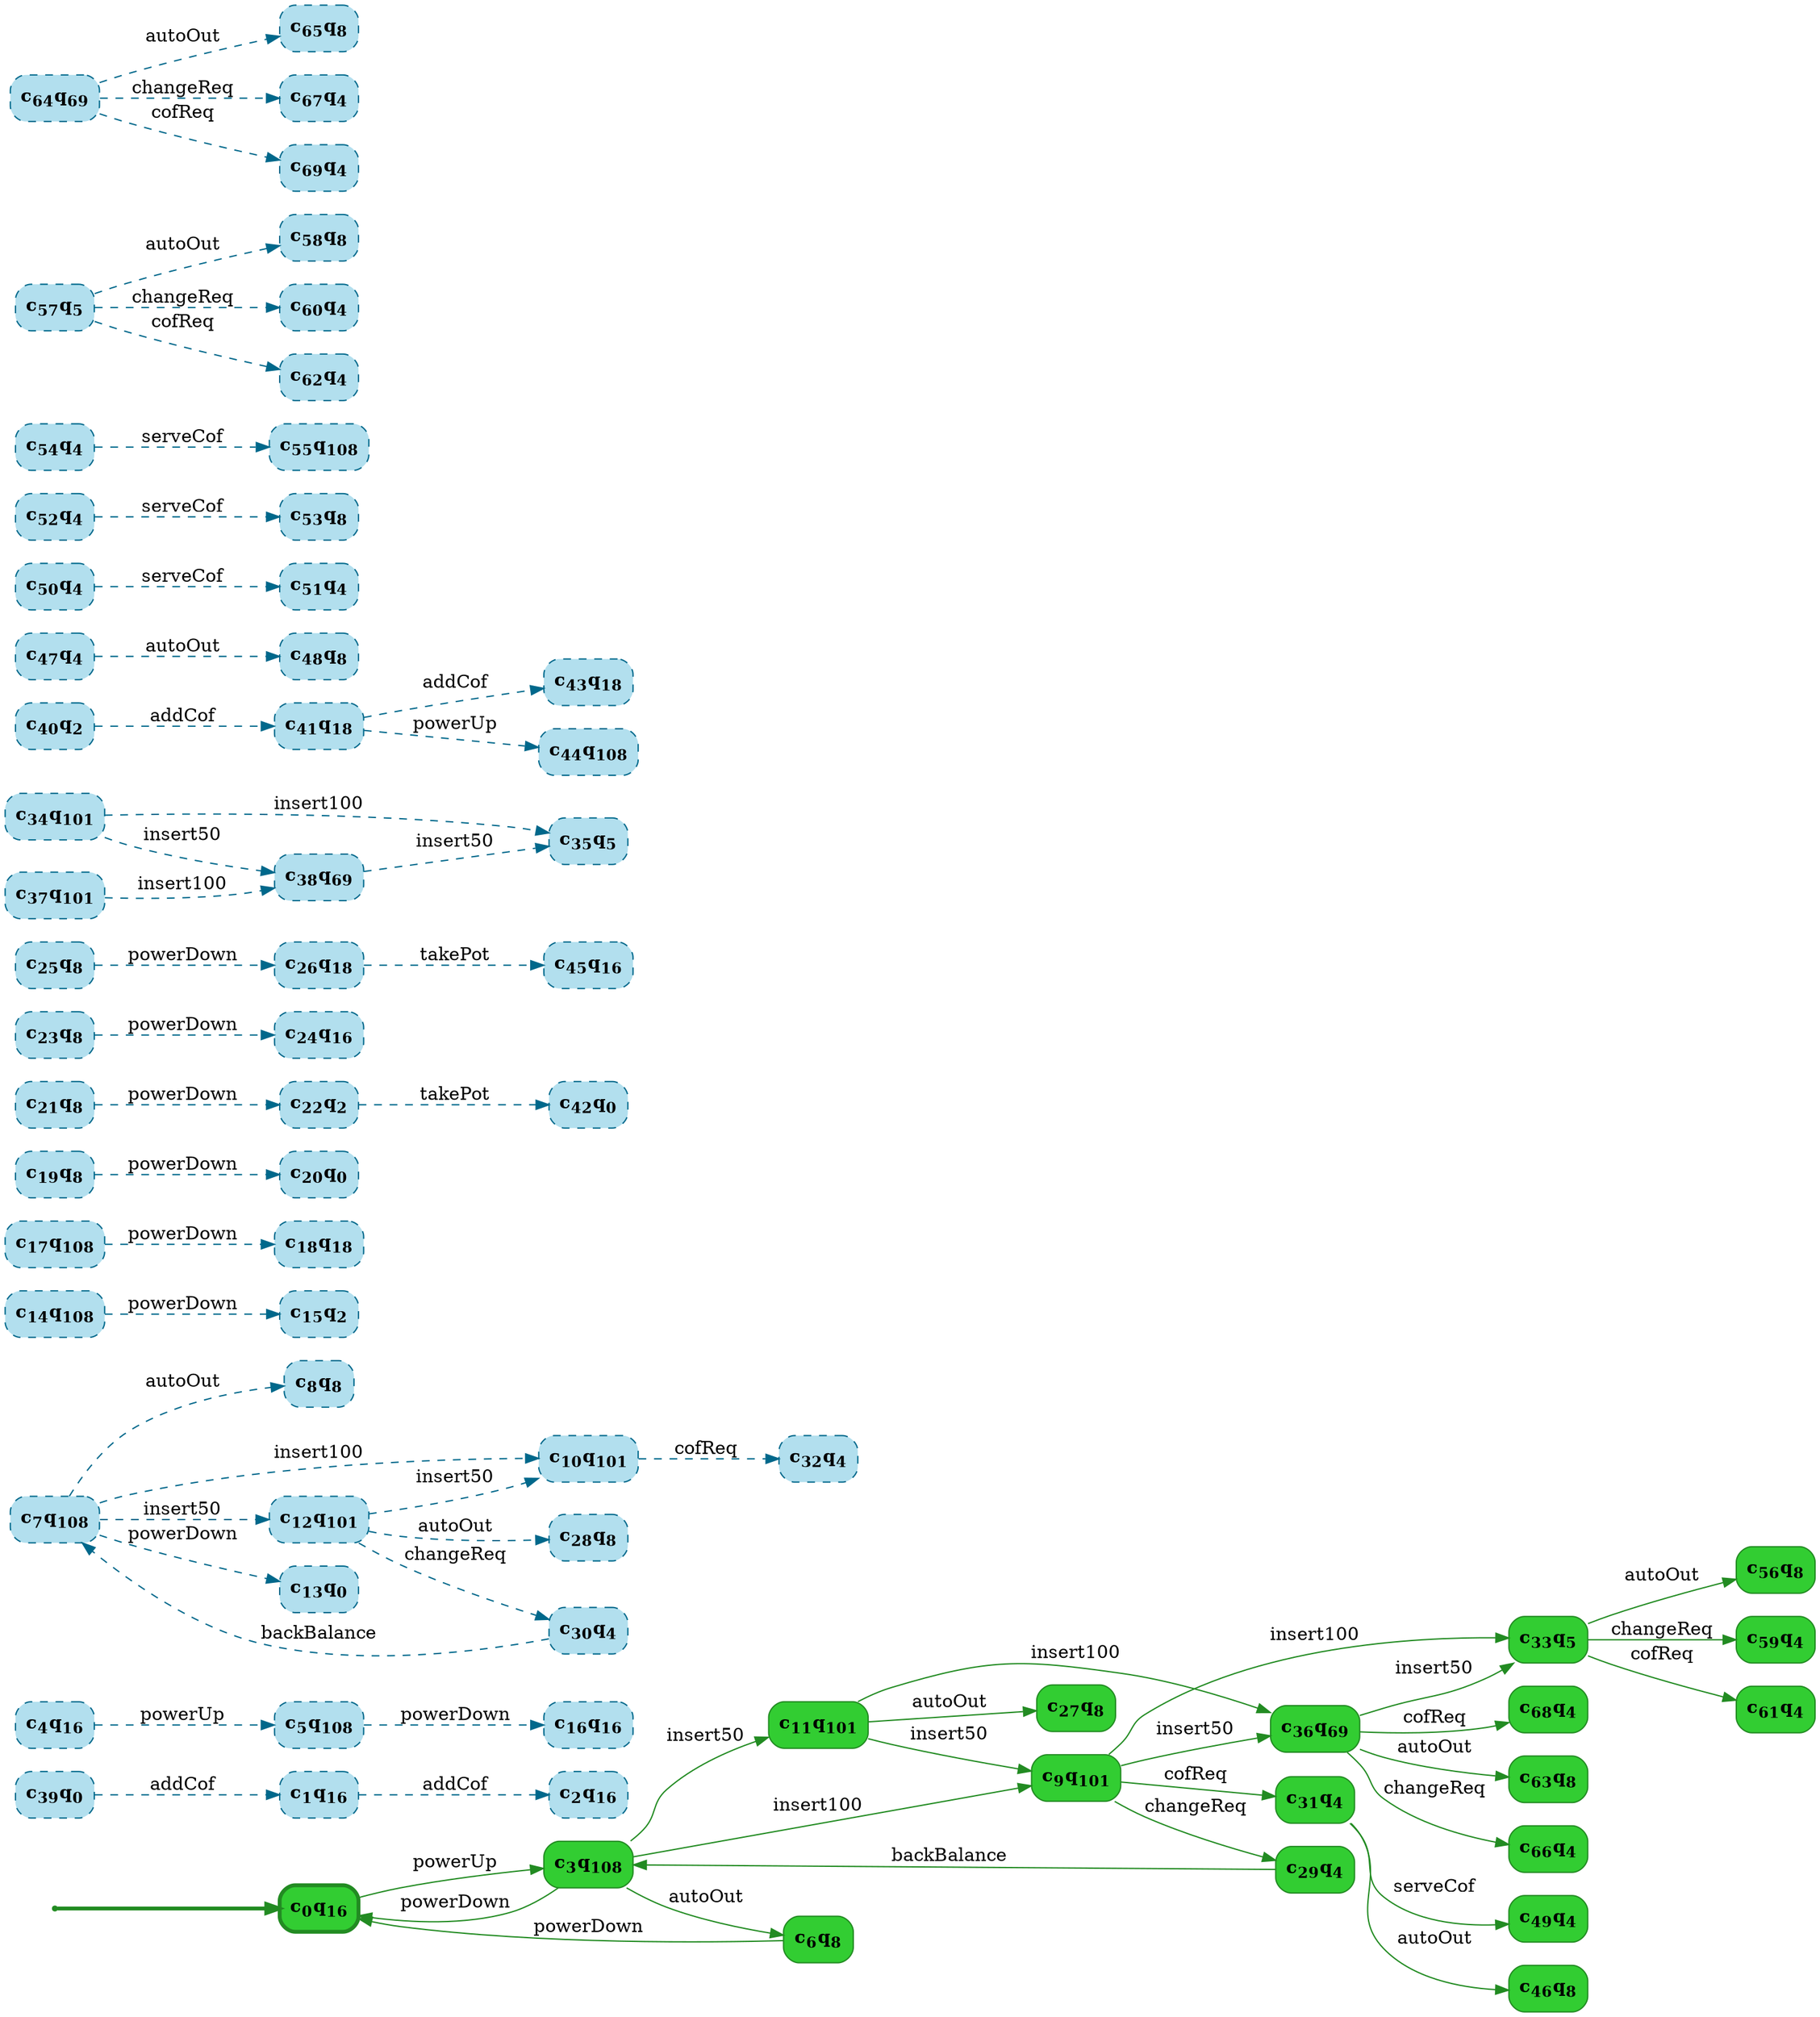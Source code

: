 digraph g {

	rankdir="LR"

	__invisible__[shape="point", color="forestgreen"]
	c0q16[label=<<b>c<sub>0</sub>q<sub>16</sub></b>>, shape="box", style="rounded, filled", fillcolor="limegreen", color="forestgreen", penwidth=3] // Initial
	c3q108[label=<<b>c<sub>3</sub>q<sub>108</sub></b>>, shape="box", style="rounded, filled", fillcolor="limegreen", color="forestgreen"]
	c6q8[label=<<b>c<sub>6</sub>q<sub>8</sub></b>>, shape="box", style="rounded, filled", fillcolor="limegreen", color="forestgreen"]
	c9q101[label=<<b>c<sub>9</sub>q<sub>101</sub></b>>, shape="box", style="rounded, filled", fillcolor="limegreen", color="forestgreen"]
	c29q4[label=<<b>c<sub>29</sub>q<sub>4</sub></b>>, shape="box", style="rounded, filled", fillcolor="limegreen", color="forestgreen"]
	c31q4[label=<<b>c<sub>31</sub>q<sub>4</sub></b>>, shape="box", style="rounded, filled", fillcolor="limegreen", color="forestgreen"]
	c46q8[label=<<b>c<sub>46</sub>q<sub>8</sub></b>>, shape="box", style="rounded, filled", fillcolor="limegreen", color="forestgreen"]
	c49q4[label=<<b>c<sub>49</sub>q<sub>4</sub></b>>, shape="box", style="rounded, filled", fillcolor="limegreen", color="forestgreen"]
	c33q5[label=<<b>c<sub>33</sub>q<sub>5</sub></b>>, shape="box", style="rounded, filled", fillcolor="limegreen", color="forestgreen"]
	c56q8[label=<<b>c<sub>56</sub>q<sub>8</sub></b>>, shape="box", style="rounded, filled", fillcolor="limegreen", color="forestgreen"]
	c59q4[label=<<b>c<sub>59</sub>q<sub>4</sub></b>>, shape="box", style="rounded, filled", fillcolor="limegreen", color="forestgreen"]
	c61q4[label=<<b>c<sub>61</sub>q<sub>4</sub></b>>, shape="box", style="rounded, filled", fillcolor="limegreen", color="forestgreen"]
	c36q69[label=<<b>c<sub>36</sub>q<sub>69</sub></b>>, shape="box", style="rounded, filled", fillcolor="limegreen", color="forestgreen"]
	c63q8[label=<<b>c<sub>63</sub>q<sub>8</sub></b>>, shape="box", style="rounded, filled", fillcolor="limegreen", color="forestgreen"]
	c66q4[label=<<b>c<sub>66</sub>q<sub>4</sub></b>>, shape="box", style="rounded, filled", fillcolor="limegreen", color="forestgreen"]
	c68q4[label=<<b>c<sub>68</sub>q<sub>4</sub></b>>, shape="box", style="rounded, filled", fillcolor="limegreen", color="forestgreen"]
	c11q101[label=<<b>c<sub>11</sub>q<sub>101</sub></b>>, shape="box", style="rounded, filled", fillcolor="limegreen", color="forestgreen"]
	c27q8[label=<<b>c<sub>27</sub>q<sub>8</sub></b>>, shape="box", style="rounded, filled", fillcolor="limegreen", color="forestgreen"]
	c1q16[label=<<b>c<sub>1</sub>q<sub>16</sub></b>>, shape="box", style="rounded, filled, dashed", fillcolor="lightblue2", color="deepskyblue4"]
	c2q16[label=<<b>c<sub>2</sub>q<sub>16</sub></b>>, shape="box", style="rounded, filled, dashed", fillcolor="lightblue2", color="deepskyblue4"]
	c4q16[label=<<b>c<sub>4</sub>q<sub>16</sub></b>>, shape="box", style="rounded, filled, dashed", fillcolor="lightblue2", color="deepskyblue4"]
	c5q108[label=<<b>c<sub>5</sub>q<sub>108</sub></b>>, shape="box", style="rounded, filled, dashed", fillcolor="lightblue2", color="deepskyblue4"]
	c7q108[label=<<b>c<sub>7</sub>q<sub>108</sub></b>>, shape="box", style="rounded, filled, dashed", fillcolor="lightblue2", color="deepskyblue4"]
	c8q8[label=<<b>c<sub>8</sub>q<sub>8</sub></b>>, shape="box", style="rounded, filled, dashed", fillcolor="lightblue2", color="deepskyblue4"]
	c10q101[label=<<b>c<sub>10</sub>q<sub>101</sub></b>>, shape="box", style="rounded, filled, dashed", fillcolor="lightblue2", color="deepskyblue4"]
	c12q101[label=<<b>c<sub>12</sub>q<sub>101</sub></b>>, shape="box", style="rounded, filled, dashed", fillcolor="lightblue2", color="deepskyblue4"]
	c13q0[label=<<b>c<sub>13</sub>q<sub>0</sub></b>>, shape="box", style="rounded, filled, dashed", fillcolor="lightblue2", color="deepskyblue4"]
	c14q108[label=<<b>c<sub>14</sub>q<sub>108</sub></b>>, shape="box", style="rounded, filled, dashed", fillcolor="lightblue2", color="deepskyblue4"]
	c15q2[label=<<b>c<sub>15</sub>q<sub>2</sub></b>>, shape="box", style="rounded, filled, dashed", fillcolor="lightblue2", color="deepskyblue4"]
	c16q16[label=<<b>c<sub>16</sub>q<sub>16</sub></b>>, shape="box", style="rounded, filled, dashed", fillcolor="lightblue2", color="deepskyblue4"]
	c17q108[label=<<b>c<sub>17</sub>q<sub>108</sub></b>>, shape="box", style="rounded, filled, dashed", fillcolor="lightblue2", color="deepskyblue4"]
	c18q18[label=<<b>c<sub>18</sub>q<sub>18</sub></b>>, shape="box", style="rounded, filled, dashed", fillcolor="lightblue2", color="deepskyblue4"]
	c19q8[label=<<b>c<sub>19</sub>q<sub>8</sub></b>>, shape="box", style="rounded, filled, dashed", fillcolor="lightblue2", color="deepskyblue4"]
	c20q0[label=<<b>c<sub>20</sub>q<sub>0</sub></b>>, shape="box", style="rounded, filled, dashed", fillcolor="lightblue2", color="deepskyblue4"]
	c21q8[label=<<b>c<sub>21</sub>q<sub>8</sub></b>>, shape="box", style="rounded, filled, dashed", fillcolor="lightblue2", color="deepskyblue4"]
	c22q2[label=<<b>c<sub>22</sub>q<sub>2</sub></b>>, shape="box", style="rounded, filled, dashed", fillcolor="lightblue2", color="deepskyblue4"]
	c23q8[label=<<b>c<sub>23</sub>q<sub>8</sub></b>>, shape="box", style="rounded, filled, dashed", fillcolor="lightblue2", color="deepskyblue4"]
	c24q16[label=<<b>c<sub>24</sub>q<sub>16</sub></b>>, shape="box", style="rounded, filled, dashed", fillcolor="lightblue2", color="deepskyblue4"]
	c25q8[label=<<b>c<sub>25</sub>q<sub>8</sub></b>>, shape="box", style="rounded, filled, dashed", fillcolor="lightblue2", color="deepskyblue4"]
	c26q18[label=<<b>c<sub>26</sub>q<sub>18</sub></b>>, shape="box", style="rounded, filled, dashed", fillcolor="lightblue2", color="deepskyblue4"]
	c28q8[label=<<b>c<sub>28</sub>q<sub>8</sub></b>>, shape="box", style="rounded, filled, dashed", fillcolor="lightblue2", color="deepskyblue4"]
	c30q4[label=<<b>c<sub>30</sub>q<sub>4</sub></b>>, shape="box", style="rounded, filled, dashed", fillcolor="lightblue2", color="deepskyblue4"]
	c32q4[label=<<b>c<sub>32</sub>q<sub>4</sub></b>>, shape="box", style="rounded, filled, dashed", fillcolor="lightblue2", color="deepskyblue4"]
	c34q101[label=<<b>c<sub>34</sub>q<sub>101</sub></b>>, shape="box", style="rounded, filled, dashed", fillcolor="lightblue2", color="deepskyblue4"]
	c35q5[label=<<b>c<sub>35</sub>q<sub>5</sub></b>>, shape="box", style="rounded, filled, dashed", fillcolor="lightblue2", color="deepskyblue4"]
	c37q101[label=<<b>c<sub>37</sub>q<sub>101</sub></b>>, shape="box", style="rounded, filled, dashed", fillcolor="lightblue2", color="deepskyblue4"]
	c38q69[label=<<b>c<sub>38</sub>q<sub>69</sub></b>>, shape="box", style="rounded, filled, dashed", fillcolor="lightblue2", color="deepskyblue4"]
	c39q0[label=<<b>c<sub>39</sub>q<sub>0</sub></b>>, shape="box", style="rounded, filled, dashed", fillcolor="lightblue2", color="deepskyblue4"]
	c40q2[label=<<b>c<sub>40</sub>q<sub>2</sub></b>>, shape="box", style="rounded, filled, dashed", fillcolor="lightblue2", color="deepskyblue4"]
	c41q18[label=<<b>c<sub>41</sub>q<sub>18</sub></b>>, shape="box", style="rounded, filled, dashed", fillcolor="lightblue2", color="deepskyblue4"]
	c42q0[label=<<b>c<sub>42</sub>q<sub>0</sub></b>>, shape="box", style="rounded, filled, dashed", fillcolor="lightblue2", color="deepskyblue4"]
	c43q18[label=<<b>c<sub>43</sub>q<sub>18</sub></b>>, shape="box", style="rounded, filled, dashed", fillcolor="lightblue2", color="deepskyblue4"]
	c44q108[label=<<b>c<sub>44</sub>q<sub>108</sub></b>>, shape="box", style="rounded, filled, dashed", fillcolor="lightblue2", color="deepskyblue4"]
	c45q16[label=<<b>c<sub>45</sub>q<sub>16</sub></b>>, shape="box", style="rounded, filled, dashed", fillcolor="lightblue2", color="deepskyblue4"]
	c47q4[label=<<b>c<sub>47</sub>q<sub>4</sub></b>>, shape="box", style="rounded, filled, dashed", fillcolor="lightblue2", color="deepskyblue4"]
	c48q8[label=<<b>c<sub>48</sub>q<sub>8</sub></b>>, shape="box", style="rounded, filled, dashed", fillcolor="lightblue2", color="deepskyblue4"]
	c50q4[label=<<b>c<sub>50</sub>q<sub>4</sub></b>>, shape="box", style="rounded, filled, dashed", fillcolor="lightblue2", color="deepskyblue4"]
	c51q4[label=<<b>c<sub>51</sub>q<sub>4</sub></b>>, shape="box", style="rounded, filled, dashed", fillcolor="lightblue2", color="deepskyblue4"]
	c52q4[label=<<b>c<sub>52</sub>q<sub>4</sub></b>>, shape="box", style="rounded, filled, dashed", fillcolor="lightblue2", color="deepskyblue4"]
	c53q8[label=<<b>c<sub>53</sub>q<sub>8</sub></b>>, shape="box", style="rounded, filled, dashed", fillcolor="lightblue2", color="deepskyblue4"]
	c54q4[label=<<b>c<sub>54</sub>q<sub>4</sub></b>>, shape="box", style="rounded, filled, dashed", fillcolor="lightblue2", color="deepskyblue4"]
	c55q108[label=<<b>c<sub>55</sub>q<sub>108</sub></b>>, shape="box", style="rounded, filled, dashed", fillcolor="lightblue2", color="deepskyblue4"]
	c57q5[label=<<b>c<sub>57</sub>q<sub>5</sub></b>>, shape="box", style="rounded, filled, dashed", fillcolor="lightblue2", color="deepskyblue4"]
	c58q8[label=<<b>c<sub>58</sub>q<sub>8</sub></b>>, shape="box", style="rounded, filled, dashed", fillcolor="lightblue2", color="deepskyblue4"]
	c60q4[label=<<b>c<sub>60</sub>q<sub>4</sub></b>>, shape="box", style="rounded, filled, dashed", fillcolor="lightblue2", color="deepskyblue4"]
	c62q4[label=<<b>c<sub>62</sub>q<sub>4</sub></b>>, shape="box", style="rounded, filled, dashed", fillcolor="lightblue2", color="deepskyblue4"]
	c64q69[label=<<b>c<sub>64</sub>q<sub>69</sub></b>>, shape="box", style="rounded, filled, dashed", fillcolor="lightblue2", color="deepskyblue4"]
	c65q8[label=<<b>c<sub>65</sub>q<sub>8</sub></b>>, shape="box", style="rounded, filled, dashed", fillcolor="lightblue2", color="deepskyblue4"]
	c67q4[label=<<b>c<sub>67</sub>q<sub>4</sub></b>>, shape="box", style="rounded, filled, dashed", fillcolor="lightblue2", color="deepskyblue4"]
	c69q4[label=<<b>c<sub>69</sub>q<sub>4</sub></b>>, shape="box", style="rounded, filled, dashed", fillcolor="lightblue2", color="deepskyblue4"]

	__invisible__ -> c0q16[penwidth=3, color="forestgreen"]
	c0q16 -> c3q108[label=<powerUp>, color="forestgreen"]
	c3q108 -> c6q8[label=<autoOut>, color="forestgreen"]
	c6q8 -> c0q16[label=<powerDown>, color="forestgreen"]
	c3q108 -> c9q101[label=<insert100>, color="forestgreen"]
	c9q101 -> c29q4[label=<changeReq>, color="forestgreen"]
	c29q4 -> c3q108[label=<backBalance>, color="forestgreen"]
	c9q101 -> c31q4[label=<cofReq>, color="forestgreen"]
	c31q4 -> c46q8[label=<autoOut>, color="forestgreen"]
	c31q4 -> c49q4[label=<serveCof>, color="forestgreen"]
	c9q101 -> c33q5[label=<insert100>, color="forestgreen"]
	c33q5 -> c56q8[label=<autoOut>, color="forestgreen"]
	c33q5 -> c59q4[label=<changeReq>, color="forestgreen"]
	c33q5 -> c61q4[label=<cofReq>, color="forestgreen"]
	c9q101 -> c36q69[label=<insert50>, color="forestgreen"]
	c36q69 -> c63q8[label=<autoOut>, color="forestgreen"]
	c36q69 -> c66q4[label=<changeReq>, color="forestgreen"]
	c36q69 -> c68q4[label=<cofReq>, color="forestgreen"]
	c36q69 -> c33q5[label=<insert50>, color="forestgreen"]
	c3q108 -> c11q101[label=<insert50>, color="forestgreen"]
	c11q101 -> c27q8[label=<autoOut>, color="forestgreen"]
	c11q101 -> c36q69[label=<insert100>, color="forestgreen"]
	c11q101 -> c9q101[label=<insert50>, color="forestgreen"]
	c3q108 -> c0q16[label=<powerDown>, color="forestgreen"]
	c1q16 -> c2q16[label=<addCof>, color="deepskyblue4", style="dashed"]
	c4q16 -> c5q108[label=<powerUp>, color="deepskyblue4", style="dashed"]
	c7q108 -> c8q8[label=<autoOut>, color="deepskyblue4", style="dashed"]
	c7q108 -> c10q101[label=<insert100>, color="deepskyblue4", style="dashed"]
	c7q108 -> c12q101[label=<insert50>, color="deepskyblue4", style="dashed"]
	c7q108 -> c13q0[label=<powerDown>, color="deepskyblue4", style="dashed"]
	c14q108 -> c15q2[label=<powerDown>, color="deepskyblue4", style="dashed"]
	c5q108 -> c16q16[label=<powerDown>, color="deepskyblue4", style="dashed"]
	c17q108 -> c18q18[label=<powerDown>, color="deepskyblue4", style="dashed"]
	c19q8 -> c20q0[label=<powerDown>, color="deepskyblue4", style="dashed"]
	c21q8 -> c22q2[label=<powerDown>, color="deepskyblue4", style="dashed"]
	c23q8 -> c24q16[label=<powerDown>, color="deepskyblue4", style="dashed"]
	c25q8 -> c26q18[label=<powerDown>, color="deepskyblue4", style="dashed"]
	c12q101 -> c28q8[label=<autoOut>, color="deepskyblue4", style="dashed"]
	c12q101 -> c30q4[label=<changeReq>, color="deepskyblue4", style="dashed"]
	c10q101 -> c32q4[label=<cofReq>, color="deepskyblue4", style="dashed"]
	c34q101 -> c35q5[label=<insert100>, color="deepskyblue4", style="dashed"]
	c37q101 -> c38q69[label=<insert100>, color="deepskyblue4", style="dashed"]
	c12q101 -> c10q101[label=<insert50>, color="deepskyblue4", style="dashed"]
	c34q101 -> c38q69[label=<insert50>, color="deepskyblue4", style="dashed"]
	c39q0 -> c1q16[label=<addCof>, color="deepskyblue4", style="dashed"]
	c40q2 -> c41q18[label=<addCof>, color="deepskyblue4", style="dashed"]
	c22q2 -> c42q0[label=<takePot>, color="deepskyblue4", style="dashed"]
	c41q18 -> c43q18[label=<addCof>, color="deepskyblue4", style="dashed"]
	c41q18 -> c44q108[label=<powerUp>, color="deepskyblue4", style="dashed"]
	c26q18 -> c45q16[label=<takePot>, color="deepskyblue4", style="dashed"]
	c47q4 -> c48q8[label=<autoOut>, color="deepskyblue4", style="dashed"]
	c30q4 -> c7q108[label=<backBalance>, color="deepskyblue4", style="dashed"]
	c50q4 -> c51q4[label=<serveCof>, color="deepskyblue4", style="dashed"]
	c52q4 -> c53q8[label=<serveCof>, color="deepskyblue4", style="dashed"]
	c54q4 -> c55q108[label=<serveCof>, color="deepskyblue4", style="dashed"]
	c57q5 -> c58q8[label=<autoOut>, color="deepskyblue4", style="dashed"]
	c57q5 -> c60q4[label=<changeReq>, color="deepskyblue4", style="dashed"]
	c57q5 -> c62q4[label=<cofReq>, color="deepskyblue4", style="dashed"]
	c64q69 -> c65q8[label=<autoOut>, color="deepskyblue4", style="dashed"]
	c64q69 -> c67q4[label=<changeReq>, color="deepskyblue4", style="dashed"]
	c64q69 -> c69q4[label=<cofReq>, color="deepskyblue4", style="dashed"]
	c38q69 -> c35q5[label=<insert50>, color="deepskyblue4", style="dashed"]

}
